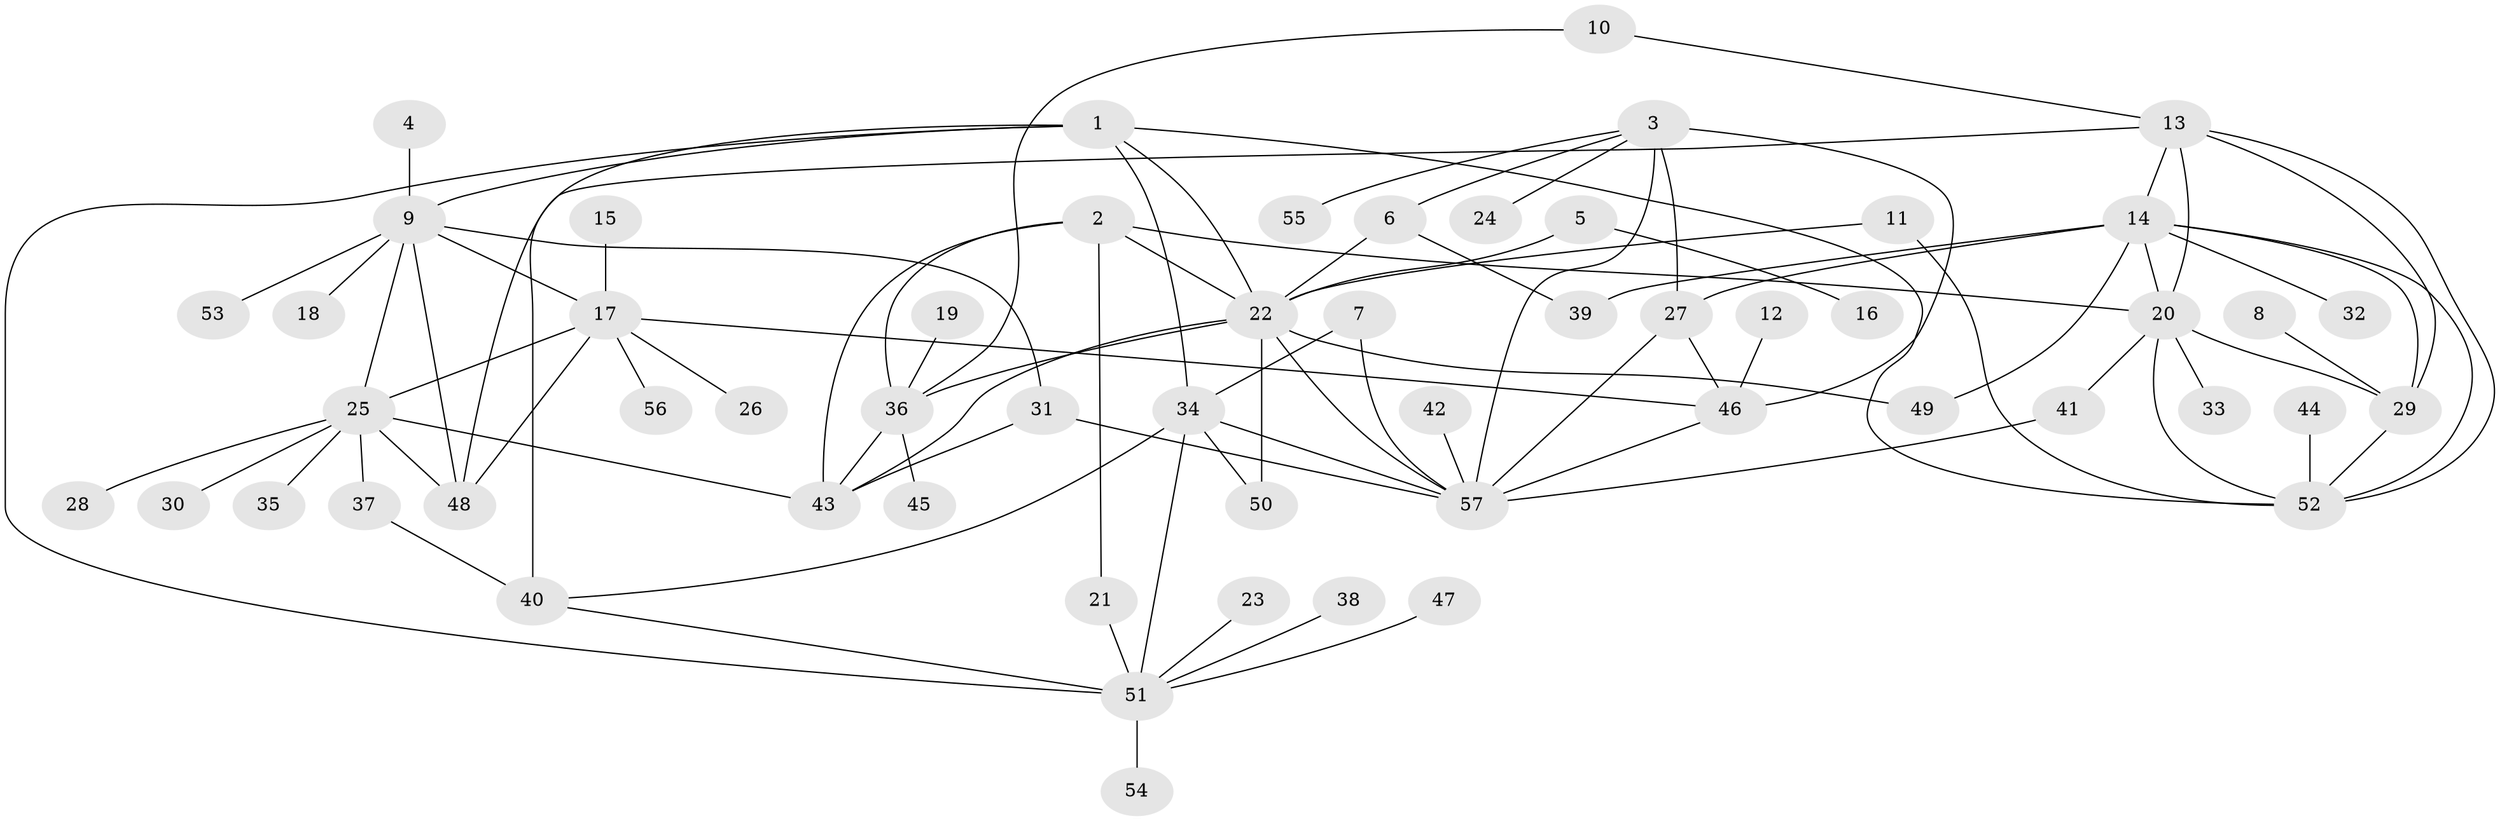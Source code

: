 // original degree distribution, {8: 0.04424778761061947, 10: 0.017699115044247787, 9: 0.02654867256637168, 7: 0.017699115044247787, 12: 0.008849557522123894, 6: 0.035398230088495575, 4: 0.017699115044247787, 5: 0.017699115044247787, 11: 0.02654867256637168, 13: 0.008849557522123894, 1: 0.5398230088495575, 2: 0.20353982300884957, 3: 0.035398230088495575}
// Generated by graph-tools (version 1.1) at 2025/02/03/09/25 03:02:48]
// undirected, 57 vertices, 92 edges
graph export_dot {
graph [start="1"]
  node [color=gray90,style=filled];
  1;
  2;
  3;
  4;
  5;
  6;
  7;
  8;
  9;
  10;
  11;
  12;
  13;
  14;
  15;
  16;
  17;
  18;
  19;
  20;
  21;
  22;
  23;
  24;
  25;
  26;
  27;
  28;
  29;
  30;
  31;
  32;
  33;
  34;
  35;
  36;
  37;
  38;
  39;
  40;
  41;
  42;
  43;
  44;
  45;
  46;
  47;
  48;
  49;
  50;
  51;
  52;
  53;
  54;
  55;
  56;
  57;
  1 -- 9 [weight=1.0];
  1 -- 22 [weight=1.0];
  1 -- 34 [weight=2.0];
  1 -- 40 [weight=2.0];
  1 -- 51 [weight=2.0];
  1 -- 52 [weight=1.0];
  2 -- 20 [weight=1.0];
  2 -- 21 [weight=1.0];
  2 -- 22 [weight=2.0];
  2 -- 36 [weight=2.0];
  2 -- 43 [weight=2.0];
  3 -- 6 [weight=1.0];
  3 -- 24 [weight=1.0];
  3 -- 27 [weight=2.0];
  3 -- 46 [weight=2.0];
  3 -- 55 [weight=1.0];
  3 -- 57 [weight=2.0];
  4 -- 9 [weight=1.0];
  5 -- 16 [weight=1.0];
  5 -- 22 [weight=1.0];
  6 -- 22 [weight=1.0];
  6 -- 39 [weight=1.0];
  7 -- 34 [weight=1.0];
  7 -- 57 [weight=1.0];
  8 -- 29 [weight=1.0];
  9 -- 17 [weight=1.0];
  9 -- 18 [weight=1.0];
  9 -- 25 [weight=1.0];
  9 -- 31 [weight=1.0];
  9 -- 48 [weight=2.0];
  9 -- 53 [weight=1.0];
  10 -- 13 [weight=1.0];
  10 -- 36 [weight=1.0];
  11 -- 22 [weight=1.0];
  11 -- 52 [weight=1.0];
  12 -- 46 [weight=1.0];
  13 -- 14 [weight=1.0];
  13 -- 20 [weight=1.0];
  13 -- 29 [weight=1.0];
  13 -- 48 [weight=1.0];
  13 -- 52 [weight=1.0];
  14 -- 20 [weight=1.0];
  14 -- 27 [weight=1.0];
  14 -- 29 [weight=1.0];
  14 -- 32 [weight=1.0];
  14 -- 39 [weight=1.0];
  14 -- 49 [weight=1.0];
  14 -- 52 [weight=1.0];
  15 -- 17 [weight=1.0];
  17 -- 25 [weight=1.0];
  17 -- 26 [weight=1.0];
  17 -- 46 [weight=1.0];
  17 -- 48 [weight=2.0];
  17 -- 56 [weight=1.0];
  19 -- 36 [weight=1.0];
  20 -- 29 [weight=1.0];
  20 -- 33 [weight=1.0];
  20 -- 41 [weight=1.0];
  20 -- 52 [weight=1.0];
  21 -- 51 [weight=1.0];
  22 -- 36 [weight=1.0];
  22 -- 43 [weight=1.0];
  22 -- 49 [weight=1.0];
  22 -- 50 [weight=1.0];
  22 -- 57 [weight=1.0];
  23 -- 51 [weight=1.0];
  25 -- 28 [weight=1.0];
  25 -- 30 [weight=1.0];
  25 -- 35 [weight=1.0];
  25 -- 37 [weight=1.0];
  25 -- 43 [weight=1.0];
  25 -- 48 [weight=2.0];
  27 -- 46 [weight=1.0];
  27 -- 57 [weight=1.0];
  29 -- 52 [weight=1.0];
  31 -- 43 [weight=1.0];
  31 -- 57 [weight=1.0];
  34 -- 40 [weight=1.0];
  34 -- 50 [weight=1.0];
  34 -- 51 [weight=1.0];
  34 -- 57 [weight=1.0];
  36 -- 43 [weight=1.0];
  36 -- 45 [weight=1.0];
  37 -- 40 [weight=1.0];
  38 -- 51 [weight=1.0];
  40 -- 51 [weight=1.0];
  41 -- 57 [weight=1.0];
  42 -- 57 [weight=1.0];
  44 -- 52 [weight=1.0];
  46 -- 57 [weight=1.0];
  47 -- 51 [weight=1.0];
  51 -- 54 [weight=1.0];
}
